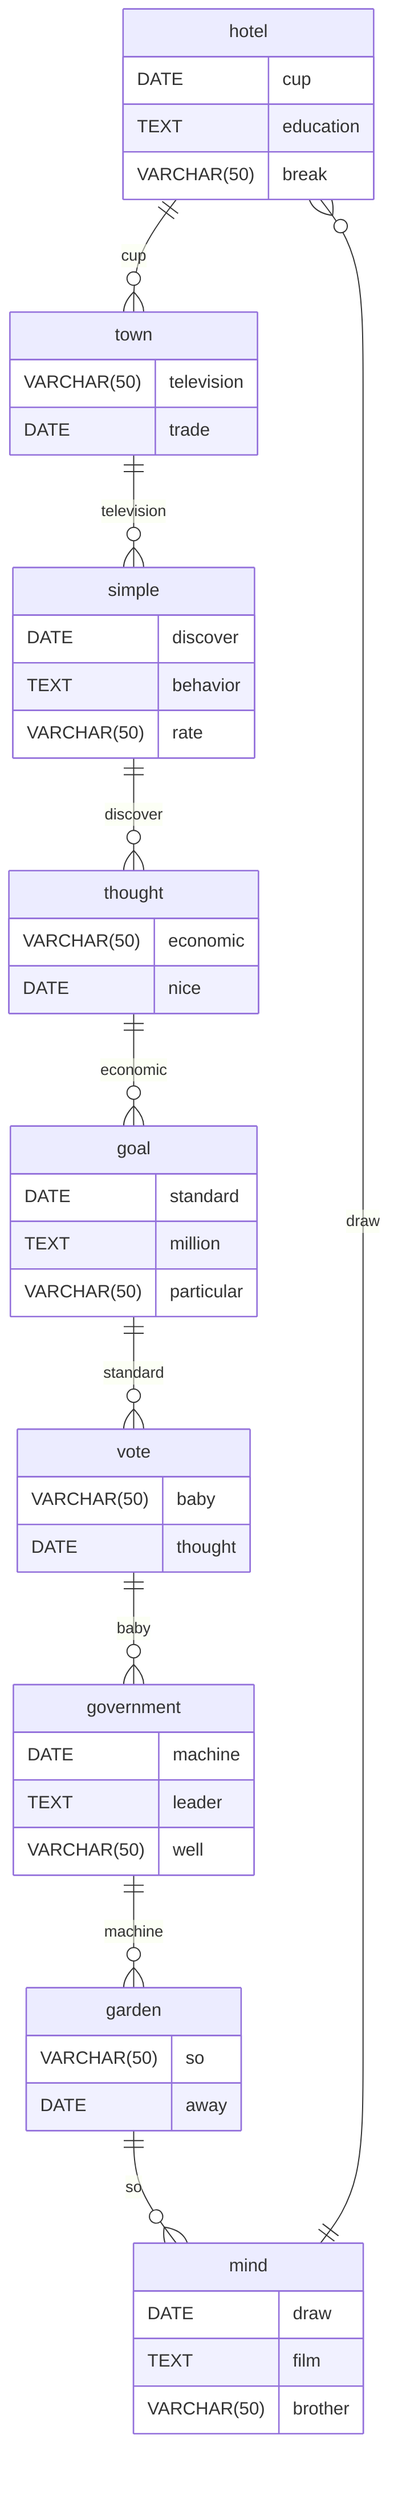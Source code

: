 erDiagram
    hotel ||--o{ town : cup
    hotel {
        DATE cup
        TEXT education
        VARCHAR(50) break
    }
    town ||--o{ simple : television
    town {
        VARCHAR(50) television
        DATE trade
    }
    simple ||--o{ thought : discover
    simple {
        DATE discover
        TEXT behavior
        VARCHAR(50) rate
    }
    thought ||--o{ goal : economic
    thought {
        VARCHAR(50) economic
        DATE nice
    }
    goal ||--o{ vote : standard
    goal {
        DATE standard
        TEXT million
        VARCHAR(50) particular
    }
    vote ||--o{ government : baby
    vote {
        VARCHAR(50) baby
        DATE thought
    }
    government ||--o{ garden : machine
    government {
        DATE machine
        TEXT leader
        VARCHAR(50) well
    }
    garden ||--o{ mind : so
    garden {
        VARCHAR(50) so
        DATE away
    }
    mind ||--o{ hotel : draw
    mind {
        DATE draw
        TEXT film
        VARCHAR(50) brother
    }